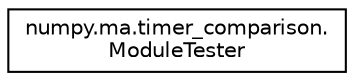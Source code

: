digraph "Graphical Class Hierarchy"
{
 // LATEX_PDF_SIZE
  edge [fontname="Helvetica",fontsize="10",labelfontname="Helvetica",labelfontsize="10"];
  node [fontname="Helvetica",fontsize="10",shape=record];
  rankdir="LR";
  Node0 [label="numpy.ma.timer_comparison.\lModuleTester",height=0.2,width=0.4,color="black", fillcolor="white", style="filled",URL="$classnumpy_1_1ma_1_1timer__comparison_1_1ModuleTester.html",tooltip=" "];
}
